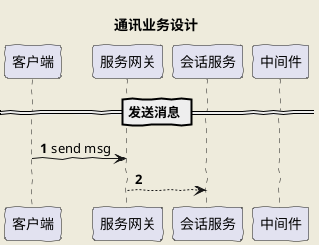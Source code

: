 @startuml
'https://plantuml.com/sequence-diagram

title 通讯业务设计
skinparam backgroundColor #EEEBDC
skinparam handwritten true
autonumber
participant 客户端 as client
participant 服务网关 as server
participant 会话服务 as session
participant 中间件 as redis

== 发送消息 ==
client -> server : send msg
server --> session
@enduml